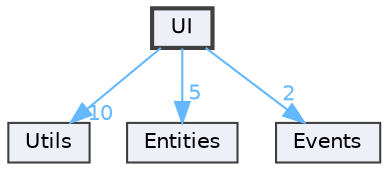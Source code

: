 digraph "UI"
{
 // LATEX_PDF_SIZE
  bgcolor="transparent";
  edge [fontname=Helvetica,fontsize=10,labelfontname=Helvetica,labelfontsize=10];
  node [fontname=Helvetica,fontsize=10,shape=box,height=0.2,width=0.4];
  compound=true
  dir_53ff6e473d46d4e442ba5a7ce9f895e3 [label="UI", fillcolor="#edf0f7", color="grey25", style="filled,bold", URL="dir_53ff6e473d46d4e442ba5a7ce9f895e3.html",tooltip=""];
  dir_0a824aa1f70ce3b829ef378253b085da [label="Utils", fillcolor="#edf0f7", color="grey25", style="filled", URL="dir_0a824aa1f70ce3b829ef378253b085da.html",tooltip=""];
  dir_fb98a335056844cc70184bfa5e357d17 [label="Entities", fillcolor="#edf0f7", color="grey25", style="filled", URL="dir_fb98a335056844cc70184bfa5e357d17.html",tooltip=""];
  dir_b8636758dec46a1ef2aa48d9b795bc2b [label="Events", fillcolor="#edf0f7", color="grey25", style="filled", URL="dir_b8636758dec46a1ef2aa48d9b795bc2b.html",tooltip=""];
  dir_53ff6e473d46d4e442ba5a7ce9f895e3->dir_0a824aa1f70ce3b829ef378253b085da [headlabel="10", labeldistance=1.5 headhref="dir_000004_000005.html" href="dir_000004_000005.html" color="steelblue1" fontcolor="steelblue1"];
  dir_53ff6e473d46d4e442ba5a7ce9f895e3->dir_b8636758dec46a1ef2aa48d9b795bc2b [headlabel="2", labeldistance=1.5 headhref="dir_000004_000001.html" href="dir_000004_000001.html" color="steelblue1" fontcolor="steelblue1"];
  dir_53ff6e473d46d4e442ba5a7ce9f895e3->dir_fb98a335056844cc70184bfa5e357d17 [headlabel="5", labeldistance=1.5 headhref="dir_000004_000000.html" href="dir_000004_000000.html" color="steelblue1" fontcolor="steelblue1"];
}
